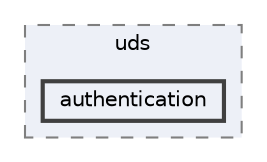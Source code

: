 digraph "authentication"
{
 // LATEX_PDF_SIZE
  bgcolor="transparent";
  edge [fontname=Helvetica,fontsize=10,labelfontname=Helvetica,labelfontsize=10];
  node [fontname=Helvetica,fontsize=10,shape=box,height=0.2,width=0.4];
  compound=true
  subgraph clusterdir_705d6592cae36bd5669a85c250f93c3f {
    graph [ bgcolor="#edf0f7", pencolor="grey50", label="uds", fontname=Helvetica,fontsize=10 style="filled,dashed", URL="dir_705d6592cae36bd5669a85c250f93c3f.html",tooltip=""]
  dir_41c47e4b7ac495f62b2f1abb1b74ad69 [label="authentication", fillcolor="#edf0f7", color="grey25", style="filled,bold", URL="dir_41c47e4b7ac495f62b2f1abb1b74ad69.html",tooltip=""];
  }
}
